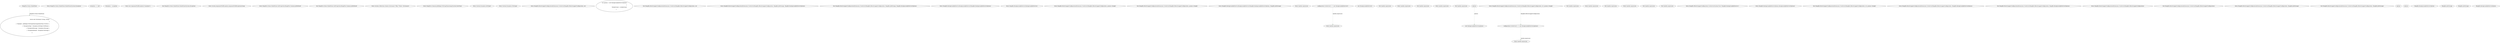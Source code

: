 digraph  {
n13 [label="HangFire.States.FailedState", span=""];
n0 [cluster="HangFire.States.FailedState.FailedState(System.Exception)", label="Entry HangFire.States.FailedState.FailedState(System.Exception)", span="27-27"];
n1 [cluster="HangFire.States.FailedState.FailedState(System.Exception)", label="exception == null", span="29-29"];
n3 [cluster="HangFire.States.FailedState.FailedState(System.Exception)", label="Exception = exception", span="31-31"];
n2 [cluster="HangFire.States.FailedState.FailedState(System.Exception)", label="throw new ArgumentNullException(''exception'');", span="29-29"];
n4 [cluster="HangFire.States.FailedState.FailedState(System.Exception)", label="Exit HangFire.States.FailedState.FailedState(System.Exception)", span="27-27"];
n5 [cluster="System.ArgumentNullException.ArgumentNullException(string)", label="Entry System.ArgumentNullException.ArgumentNullException(string)", span="0-0"];
n6 [cluster="HangFire.States.FailedState.GetProperties(HangFire.Common.JobMethod)", label="Entry HangFire.States.FailedState.GetProperties(HangFire.Common.JobMethod)", span="37-37"];
n7 [cluster="HangFire.States.FailedState.GetProperties(HangFire.Common.JobMethod)", label="return new Dictionary<string, string>\r\n                {\r\n                    { ''FailedAt'', JobHelper.ToStringTimestamp(DateTime.UtcNow) },\r\n                    { ''ExceptionType'', Exception.GetType().FullName },\r\n                    { ''ExceptionMessage'', Exception.Message },\r\n                    { ''ExceptionDetails'', Exception.ToString() }\r\n                };", span="39-45"];
n8 [cluster="HangFire.States.FailedState.GetProperties(HangFire.Common.JobMethod)", label="Exit HangFire.States.FailedState.GetProperties(HangFire.Common.JobMethod)", span="37-37"];
n9 [cluster="System.Collections.Generic.Dictionary<TKey, TValue>.Dictionary()", label="Entry System.Collections.Generic.Dictionary<TKey, TValue>.Dictionary()", span="0-0"];
n10 [cluster="HangFire.Common.JobHelper.ToStringTimestamp(System.DateTime)", label="Entry HangFire.Common.JobHelper.ToStringTimestamp(System.DateTime)", span="46-46"];
n11 [cluster="System.Exception.GetType()", label="Entry System.Exception.GetType()", span="0-0"];
n12 [cluster="System.Exception.ToString()", label="Entry System.Exception.ToString()", span="0-0"];
m0_8 [cluster="Hangfire.BootstrapperConfigurationExtensions.UseServer(Hangfire.IBootstrapperConfiguration, int)", file="SqlServerMonitoringApi.cs", label="Entry Hangfire.BootstrapperConfigurationExtensions.UseServer(Hangfire.IBootstrapperConfiguration, int)", span="42-42"];
m0_9 [cluster="Hangfire.BootstrapperConfigurationExtensions.UseServer(Hangfire.IBootstrapperConfiguration, int)", file="SqlServerMonitoringApi.cs", label="var options = new BackgroundJobServerOptions\r\n            {\r\n                WorkerCount = workerCount\r\n            }", span="46-49"];
m0_11 [cluster="Hangfire.BootstrapperConfigurationExtensions.UseServer(Hangfire.IBootstrapperConfiguration, int)", file="SqlServerMonitoringApi.cs", label="Exit Hangfire.BootstrapperConfigurationExtensions.UseServer(Hangfire.IBootstrapperConfiguration, int)", span="42-42"];
m0_44 [cluster="Hangfire.BootstrapperConfigurationExtensions.UseServer(Hangfire.IBootstrapperConfiguration, Hangfire.JobStorage, Hangfire.BackgroundJobServerOptions)", file="SqlServerMonitoringApi.cs", label="Entry Hangfire.BootstrapperConfigurationExtensions.UseServer(Hangfire.IBootstrapperConfiguration, Hangfire.JobStorage, Hangfire.BackgroundJobServerOptions)", span="140-140"];
m0_46 [cluster="Hangfire.BootstrapperConfigurationExtensions.UseServer(Hangfire.IBootstrapperConfiguration, Hangfire.JobStorage, Hangfire.BackgroundJobServerOptions)", file="SqlServerMonitoringApi.cs", label="Exit Hangfire.BootstrapperConfigurationExtensions.UseServer(Hangfire.IBootstrapperConfiguration, Hangfire.JobStorage, Hangfire.BackgroundJobServerOptions)", span="140-140"];
m0_16 [cluster="Hangfire.BackgroundJobServer.BackgroundJobServer(Hangfire.BackgroundJobServerOptions)", file="SqlServerMonitoringApi.cs", label="Entry Hangfire.BackgroundJobServer.BackgroundJobServer(Hangfire.BackgroundJobServerOptions)", span="63-63"];
m0_7 [cluster="Hangfire.BackgroundJobServer.BackgroundJobServer()", file="SqlServerMonitoringApi.cs", label="Entry Hangfire.BackgroundJobServer.BackgroundJobServer()", span="43-43"];
m0_17 [cluster="Hangfire.BootstrapperConfigurationExtensions.UseServer(Hangfire.IBootstrapperConfiguration, params string[])", file="SqlServerMonitoringApi.cs", label="Entry Hangfire.BootstrapperConfigurationExtensions.UseServer(Hangfire.IBootstrapperConfiguration, params string[])", span="62-62"];
m0_20 [cluster="Hangfire.BootstrapperConfigurationExtensions.UseServer(Hangfire.IBootstrapperConfiguration, params string[])", file="SqlServerMonitoringApi.cs", label="Exit Hangfire.BootstrapperConfigurationExtensions.UseServer(Hangfire.IBootstrapperConfiguration, params string[])", span="62-62"];
m0_43 [cluster="Hangfire.BackgroundJobServer.BackgroundJobServer(Hangfire.BackgroundJobServerOptions, Hangfire.JobStorage)", file="SqlServerMonitoringApi.cs", label="Entry Hangfire.BackgroundJobServer.BackgroundJobServer(Hangfire.BackgroundJobServerOptions, Hangfire.JobStorage)", span="74-74"];
m0_47 [cluster="lambda expression", file="SqlServerMonitoringApi.cs", label="Entry lambda expression", span="145-145"];
m0_4 [cluster="lambda expression", file="SqlServerMonitoringApi.cs", label="Entry lambda expression", span="31-31"];
m0_5 [cluster="lambda expression", file="SqlServerMonitoringApi.cs", label="new BackgroundJobServer()", span="31-31"];
m0_6 [cluster="lambda expression", file="SqlServerMonitoringApi.cs", label="Exit lambda expression", span="31-31"];
m0_13 [cluster="lambda expression", file="SqlServerMonitoringApi.cs", label="Entry lambda expression", span="51-51"];
m0_15 [cluster="lambda expression", file="SqlServerMonitoringApi.cs", label="Exit lambda expression", span="51-51"];
m0_21 [cluster="lambda expression", file="SqlServerMonitoringApi.cs", label="Entry lambda expression", span="71-71"];
m0_23 [cluster="lambda expression", file="SqlServerMonitoringApi.cs", label="Exit lambda expression", span="71-71"];
m0_29 [cluster="lambda expression", file="SqlServerMonitoringApi.cs", label="new BackgroundJobServer(options)", span="95-95"];
m0_28 [cluster="lambda expression", file="SqlServerMonitoringApi.cs", label="Entry lambda expression", span="95-95"];
m0_30 [cluster="lambda expression", file="SqlServerMonitoringApi.cs", label="Exit lambda expression", span="95-95"];
m0_34 [cluster="lambda expression", file="SqlServerMonitoringApi.cs", label="Entry lambda expression", span="110-110"];
m0_36 [cluster="lambda expression", file="SqlServerMonitoringApi.cs", label="Exit lambda expression", span="110-110"];
m0_40 [cluster="lambda expression", file="SqlServerMonitoringApi.cs", label="Entry lambda expression", span="125-127"];
m0_42 [cluster="lambda expression", file="SqlServerMonitoringApi.cs", label="Exit lambda expression", span="125-127"];
m0_49 [cluster="lambda expression", file="SqlServerMonitoringApi.cs", label="Exit lambda expression", span="145-145"];
m0_3 [cluster="Hangfire.IBootstrapperConfiguration.UseServer(System.Func<Hangfire.BackgroundJobServer>)", file="SqlServerMonitoringApi.cs", label="Entry Hangfire.IBootstrapperConfiguration.UseServer(System.Func<Hangfire.BackgroundJobServer>)", span="81-81"];
m0_12 [cluster="Hangfire.BackgroundJobServerOptions.BackgroundJobServerOptions()", file="SqlServerMonitoringApi.cs", label="Entry Hangfire.BackgroundJobServerOptions.BackgroundJobServerOptions()", span="33-33"];
m0_24 [cluster="Hangfire.BootstrapperConfigurationExtensions.UseServer(Hangfire.IBootstrapperConfiguration, int, params string[])", file="SqlServerMonitoringApi.cs", label="Entry Hangfire.BootstrapperConfigurationExtensions.UseServer(Hangfire.IBootstrapperConfiguration, int, params string[])", span="84-84"];
m0_26 [cluster="Hangfire.BootstrapperConfigurationExtensions.UseServer(Hangfire.IBootstrapperConfiguration, int, params string[])", file="SqlServerMonitoringApi.cs", label="configuration.UseServer(() => new BackgroundJobServer(options))", span="95-95"];
m0_27 [cluster="Hangfire.BootstrapperConfigurationExtensions.UseServer(Hangfire.IBootstrapperConfiguration, int, params string[])", file="SqlServerMonitoringApi.cs", label="Exit Hangfire.BootstrapperConfigurationExtensions.UseServer(Hangfire.IBootstrapperConfiguration, int, params string[])", span="84-84"];
m0_31 [cluster="Hangfire.BootstrapperConfigurationExtensions.UseServer(Hangfire.IBootstrapperConfiguration, Hangfire.BackgroundJobServerOptions)", file="SqlServerMonitoringApi.cs", label="Entry Hangfire.BootstrapperConfigurationExtensions.UseServer(Hangfire.IBootstrapperConfiguration, Hangfire.BackgroundJobServerOptions)", span="106-106"];
m0_33 [cluster="Hangfire.BootstrapperConfigurationExtensions.UseServer(Hangfire.IBootstrapperConfiguration, Hangfire.BackgroundJobServerOptions)", file="SqlServerMonitoringApi.cs", label="Exit Hangfire.BootstrapperConfigurationExtensions.UseServer(Hangfire.IBootstrapperConfiguration, Hangfire.BackgroundJobServerOptions)", span="106-106"];
m0_0 [cluster="Hangfire.BootstrapperConfigurationExtensions.UseServer(Hangfire.IBootstrapperConfiguration)", file="SqlServerMonitoringApi.cs", label="Entry Hangfire.BootstrapperConfigurationExtensions.UseServer(Hangfire.IBootstrapperConfiguration)", span="29-29"];
m0_1 [cluster="Hangfire.BootstrapperConfigurationExtensions.UseServer(Hangfire.IBootstrapperConfiguration)", file="SqlServerMonitoringApi.cs", label="configuration.UseServer(() => new BackgroundJobServer())", span="31-31"];
m0_2 [cluster="Hangfire.BootstrapperConfigurationExtensions.UseServer(Hangfire.IBootstrapperConfiguration)", file="SqlServerMonitoringApi.cs", label="Exit Hangfire.BootstrapperConfigurationExtensions.UseServer(Hangfire.IBootstrapperConfiguration)", span="29-29"];
m0_37 [cluster="Hangfire.BootstrapperConfigurationExtensions.UseServer(Hangfire.IBootstrapperConfiguration, Hangfire.JobStorage)", file="SqlServerMonitoringApi.cs", label="Entry Hangfire.BootstrapperConfigurationExtensions.UseServer(Hangfire.IBootstrapperConfiguration, Hangfire.JobStorage)", span="121-121"];
m0_39 [cluster="Hangfire.BootstrapperConfigurationExtensions.UseServer(Hangfire.IBootstrapperConfiguration, Hangfire.JobStorage)", file="SqlServerMonitoringApi.cs", label="Exit Hangfire.BootstrapperConfigurationExtensions.UseServer(Hangfire.IBootstrapperConfiguration, Hangfire.JobStorage)", span="121-121"];
m0_50 [file="SqlServerMonitoringApi.cs", label=options, span=""];
m0_51 [file="SqlServerMonitoringApi.cs", label=options, span=""];
m0_52 [file="SqlServerMonitoringApi.cs", label=options, span=""];
m0_53 [file="SqlServerMonitoringApi.cs", label="Hangfire.BackgroundJobServerOptions", span=""];
m0_54 [file="SqlServerMonitoringApi.cs", label="Hangfire.JobStorage", span=""];
m0_55 [file="SqlServerMonitoringApi.cs", label="Hangfire.JobStorage", span=""];
m0_56 [file="SqlServerMonitoringApi.cs", label="Hangfire.BackgroundJobServerOptions", span=""];
n13 -> n7  [color=darkseagreen4, key=1, label="HangFire.States.FailedState", style=dashed];
m0_24 -> m0_26  [color=darkseagreen4, key=1, label="Hangfire.IBootstrapperConfiguration", style=dashed];
m0_26 -> m0_28  [color=darkseagreen4, key=1, label="lambda expression", style=dashed];
m0_1 -> m0_4  [color=darkseagreen4, key=1, label="lambda expression", style=dashed];
m0_52 -> m0_29  [color=darkseagreen4, key=1, label=options, style=dashed];
}
